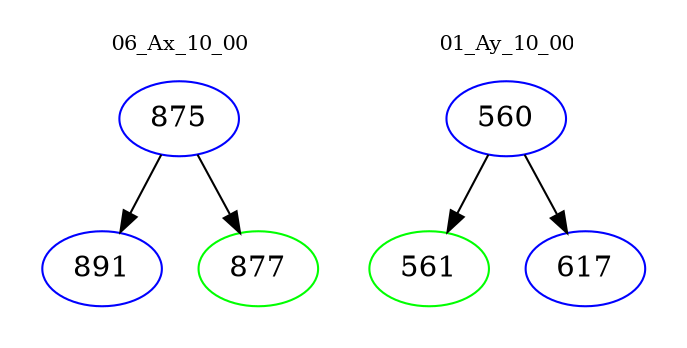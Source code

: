 digraph{
subgraph cluster_0 {
color = white
label = "06_Ax_10_00";
fontsize=10;
T0_875 [label="875", color="blue"]
T0_875 -> T0_891 [color="black"]
T0_891 [label="891", color="blue"]
T0_875 -> T0_877 [color="black"]
T0_877 [label="877", color="green"]
}
subgraph cluster_1 {
color = white
label = "01_Ay_10_00";
fontsize=10;
T1_560 [label="560", color="blue"]
T1_560 -> T1_561 [color="black"]
T1_561 [label="561", color="green"]
T1_560 -> T1_617 [color="black"]
T1_617 [label="617", color="blue"]
}
}
